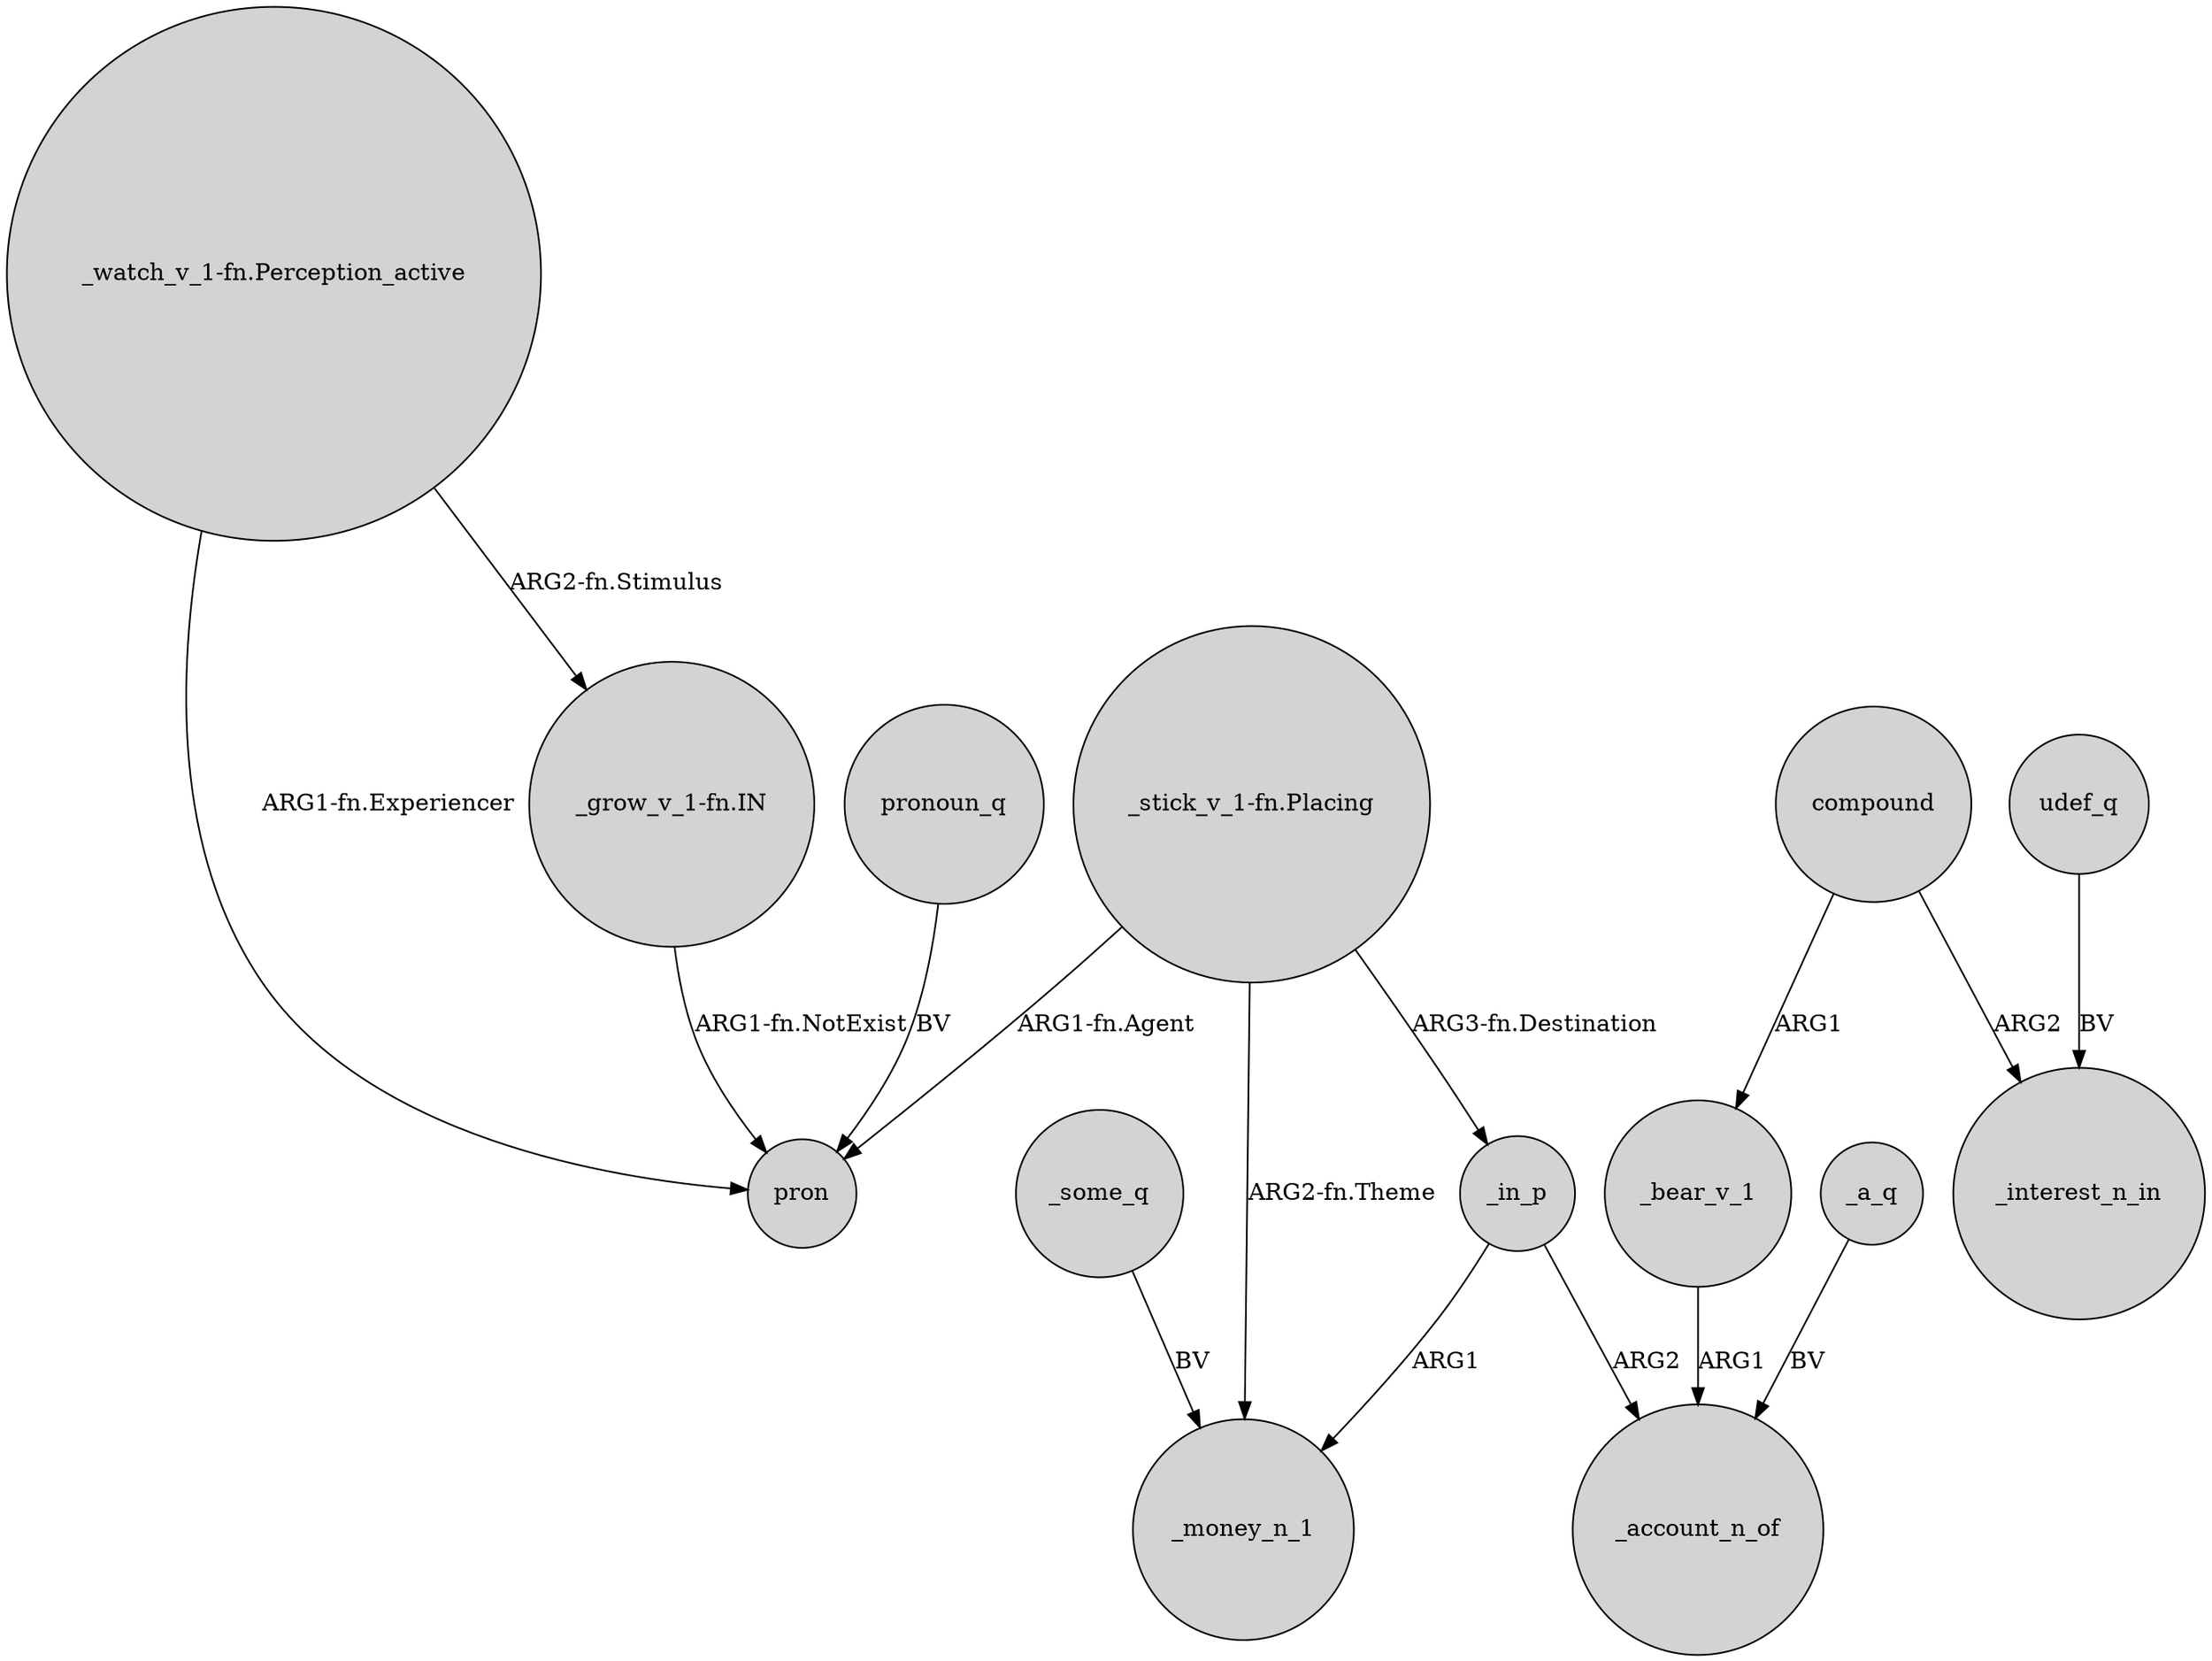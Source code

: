 digraph {
	node [shape=circle style=filled]
	"_watch_v_1-fn.Perception_active" -> "_grow_v_1-fn.IN" [label="ARG2-fn.Stimulus"]
	_some_q -> _money_n_1 [label=BV]
	udef_q -> _interest_n_in [label=BV]
	"_stick_v_1-fn.Placing" -> pron [label="ARG1-fn.Agent"]
	compound -> _bear_v_1 [label=ARG1]
	_in_p -> _account_n_of [label=ARG2]
	"_stick_v_1-fn.Placing" -> _in_p [label="ARG3-fn.Destination"]
	_bear_v_1 -> _account_n_of [label=ARG1]
	"_grow_v_1-fn.IN" -> pron [label="ARG1-fn.NotExist"]
	_in_p -> _money_n_1 [label=ARG1]
	compound -> _interest_n_in [label=ARG2]
	"_watch_v_1-fn.Perception_active" -> pron [label="ARG1-fn.Experiencer"]
	"_stick_v_1-fn.Placing" -> _money_n_1 [label="ARG2-fn.Theme"]
	_a_q -> _account_n_of [label=BV]
	pronoun_q -> pron [label=BV]
}
